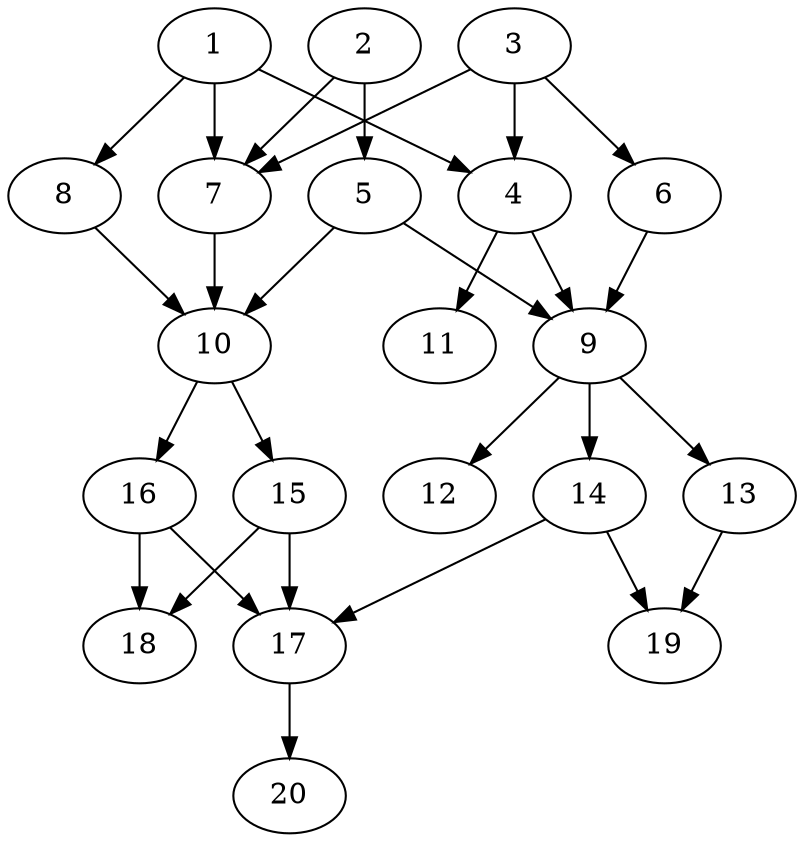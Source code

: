 // DAG automatically generated by daggen at Tue Jul 23 14:31:37 2019
// ./daggen --dot -n 20 --ccr 0.4 --fat 0.5 --regular 0.5 --density 0.8 --mindata 5242880 --maxdata 52428800 
digraph G {
  1 [size="37358080", alpha="0.06", expect_size="14943232"] 
  1 -> 4 [size ="14943232"]
  1 -> 7 [size ="14943232"]
  1 -> 8 [size ="14943232"]
  2 [size="14612480", alpha="0.03", expect_size="5844992"] 
  2 -> 5 [size ="5844992"]
  2 -> 7 [size ="5844992"]
  3 [size="23270400", alpha="0.05", expect_size="9308160"] 
  3 -> 4 [size ="9308160"]
  3 -> 6 [size ="9308160"]
  3 -> 7 [size ="9308160"]
  4 [size="74580480", alpha="0.08", expect_size="29832192"] 
  4 -> 9 [size ="29832192"]
  4 -> 11 [size ="29832192"]
  5 [size="37744640", alpha="0.07", expect_size="15097856"] 
  5 -> 9 [size ="15097856"]
  5 -> 10 [size ="15097856"]
  6 [size="62305280", alpha="0.10", expect_size="24922112"] 
  6 -> 9 [size ="24922112"]
  7 [size="109440000", alpha="0.13", expect_size="43776000"] 
  7 -> 10 [size ="43776000"]
  8 [size="59279360", alpha="0.08", expect_size="23711744"] 
  8 -> 10 [size ="23711744"]
  9 [size="83392000", alpha="0.05", expect_size="33356800"] 
  9 -> 12 [size ="33356800"]
  9 -> 13 [size ="33356800"]
  9 -> 14 [size ="33356800"]
  10 [size="18019840", alpha="0.15", expect_size="7207936"] 
  10 -> 15 [size ="7207936"]
  10 -> 16 [size ="7207936"]
  11 [size="66662400", alpha="0.07", expect_size="26664960"] 
  12 [size="101463040", alpha="0.12", expect_size="40585216"] 
  13 [size="120591360", alpha="0.00", expect_size="48236544"] 
  13 -> 19 [size ="48236544"]
  14 [size="31242240", alpha="0.15", expect_size="12496896"] 
  14 -> 17 [size ="12496896"]
  14 -> 19 [size ="12496896"]
  15 [size="77795840", alpha="0.16", expect_size="31118336"] 
  15 -> 17 [size ="31118336"]
  15 -> 18 [size ="31118336"]
  16 [size="121382400", alpha="0.09", expect_size="48552960"] 
  16 -> 17 [size ="48552960"]
  16 -> 18 [size ="48552960"]
  17 [size="61209600", alpha="0.03", expect_size="24483840"] 
  17 -> 20 [size ="24483840"]
  18 [size="17576960", alpha="0.13", expect_size="7030784"] 
  19 [size="62438400", alpha="0.10", expect_size="24975360"] 
  20 [size="91512320", alpha="0.06", expect_size="36604928"] 
}
